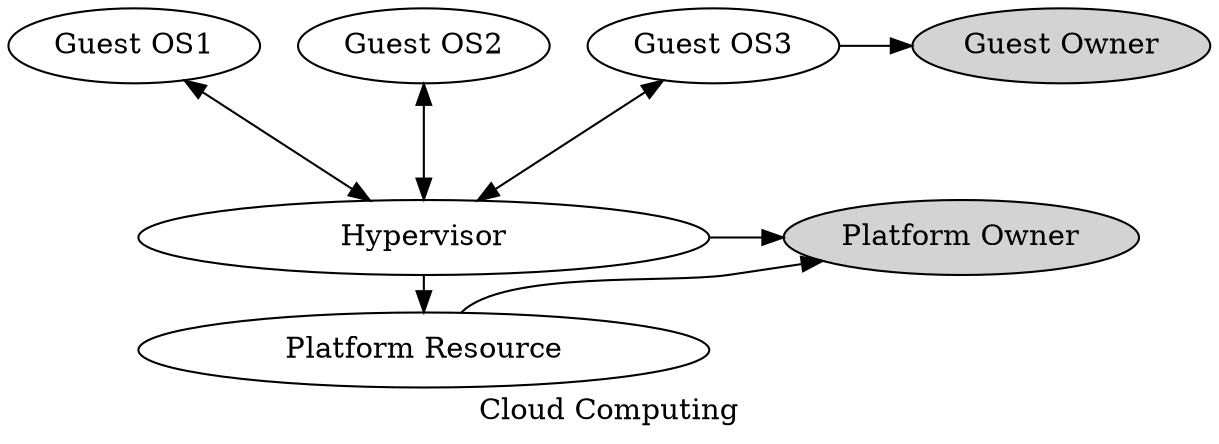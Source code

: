 digraph hello{
	graph[label = "Cloud Computing\n"; ranksep = 0.25];

	guest_os1[label = "Guest OS1"];
	guest_os2[label = "Guest OS2"];
	guest_os3[label = "Guest OS3"];	
	hypervisor[label = "Hypervisor"; width = 3.8];
	platform_resource[label = "Platform Resource"; width = 3.8];
	guest_owner[label = "Guest Owner"; width = 1.5; style = filled];
	platform_owner[label = "Platform Owner"; style = filled];

	guest_os1 -> hypervisor[dir = both; minlen = 3;];
	guest_os2 -> hypervisor[dir = both; minlen = 3; weight = 8;];
	guest_os3 -> hypervisor[dir = both; minlen = 3;];
	hypervisor -> platform_resource[weight = 8];

	{rank = same; guest_os3 -> guest_owner[minlen = 2]}	
	{rank = same; hypervisor -> platform_owner[minlen = 2;]}

	platform_resource -> platform_owner[tailport = ne;];

}